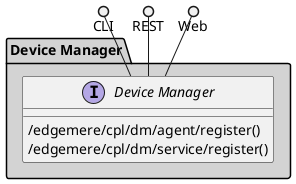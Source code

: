@startuml



package "Device Manager" #lightgray {

    interface "Device Manager" as i {
            /edgemere/cpl/dm/agent/register()
            /edgemere/cpl/dm/service/register()
    
    }
}

CLI ()-- i
REST ()-- i
Web ()-- i

package "Device Manager" #lightgray {


}



@enduml
